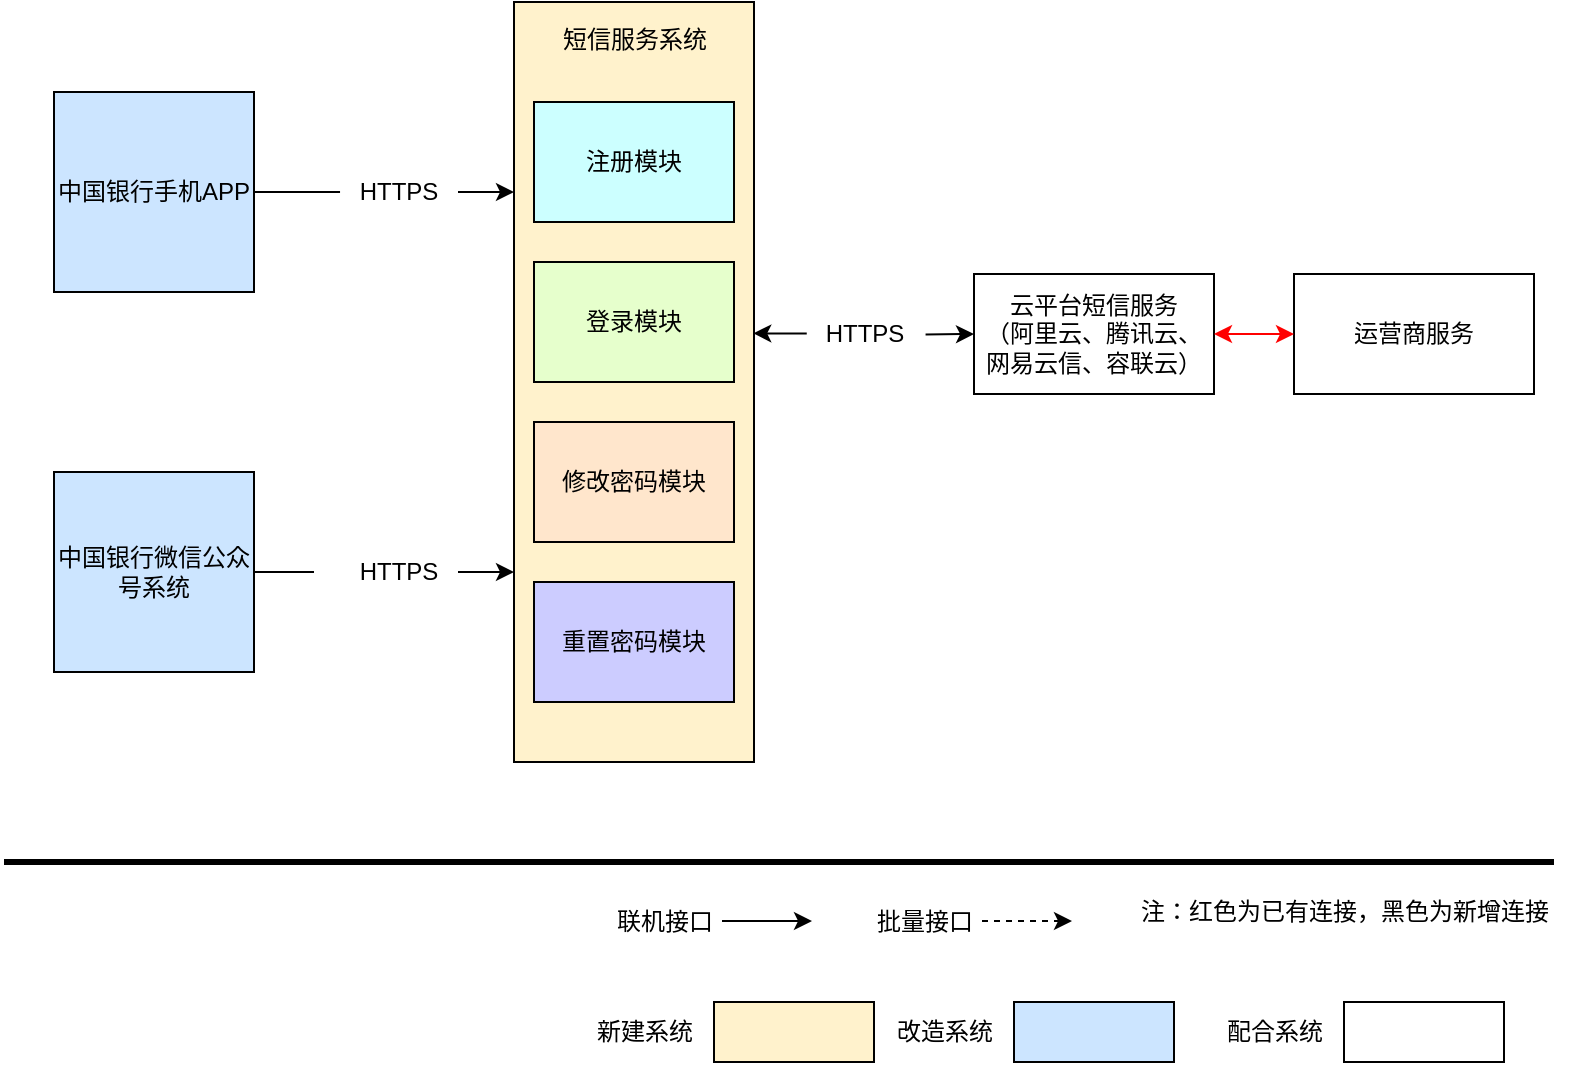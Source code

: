 <mxfile version="20.1.1" type="github">
  <diagram id="3DF-HMF9YldkH5yhk9YW" name="第 1 页">
    <mxGraphModel dx="1108" dy="675" grid="1" gridSize="10" guides="1" tooltips="1" connect="1" arrows="1" fold="1" page="1" pageScale="1" pageWidth="827" pageHeight="1169" math="0" shadow="0">
      <root>
        <mxCell id="0" />
        <mxCell id="1" parent="0" />
        <mxCell id="la58n8PUMo0xB4A3V1Z5-13" style="edgeStyle=orthogonalEdgeStyle;rounded=0;orthogonalLoop=1;jettySize=auto;html=1;strokeWidth=1;entryX=0;entryY=0.25;entryDx=0;entryDy=0;startArrow=none;" parent="1" source="la58n8PUMo0xB4A3V1Z5-15" target="la58n8PUMo0xB4A3V1Z5-4" edge="1">
          <mxGeometry relative="1" as="geometry">
            <mxPoint x="280" y="210" as="targetPoint" />
          </mxGeometry>
        </mxCell>
        <mxCell id="la58n8PUMo0xB4A3V1Z5-2" value="中国银行手机APP" style="rounded=0;whiteSpace=wrap;html=1;fillColor=#CCE5FF;" parent="1" vertex="1">
          <mxGeometry x="60" y="155" width="100" height="100" as="geometry" />
        </mxCell>
        <mxCell id="la58n8PUMo0xB4A3V1Z5-14" style="edgeStyle=orthogonalEdgeStyle;rounded=0;orthogonalLoop=1;jettySize=auto;html=1;entryX=0;entryY=0.75;entryDx=0;entryDy=0;strokeWidth=1;startArrow=none;" parent="1" source="la58n8PUMo0xB4A3V1Z5-18" target="la58n8PUMo0xB4A3V1Z5-4" edge="1">
          <mxGeometry relative="1" as="geometry" />
        </mxCell>
        <mxCell id="la58n8PUMo0xB4A3V1Z5-3" value="中国银行微信公众号系统" style="rounded=0;whiteSpace=wrap;html=1;fillColor=#CCE5FF;" parent="1" vertex="1">
          <mxGeometry x="60" y="345" width="100" height="100" as="geometry" />
        </mxCell>
        <mxCell id="la58n8PUMo0xB4A3V1Z5-4" value="" style="rounded=0;whiteSpace=wrap;html=1;fillColor=#FFF2CC;" parent="1" vertex="1">
          <mxGeometry x="290" y="110" width="120" height="380" as="geometry" />
        </mxCell>
        <mxCell id="la58n8PUMo0xB4A3V1Z5-5" value="短信服务系统" style="text;html=1;resizable=0;autosize=1;align=center;verticalAlign=middle;points=[];fillColor=none;strokeColor=none;rounded=0;" parent="1" vertex="1">
          <mxGeometry x="300" y="114" width="100" height="30" as="geometry" />
        </mxCell>
        <mxCell id="la58n8PUMo0xB4A3V1Z5-6" value="注册模块" style="rounded=0;whiteSpace=wrap;html=1;fillColor=#CCFFFF;" parent="1" vertex="1">
          <mxGeometry x="300" y="160" width="100" height="60" as="geometry" />
        </mxCell>
        <mxCell id="la58n8PUMo0xB4A3V1Z5-7" value="登录模块" style="rounded=0;whiteSpace=wrap;html=1;fillColor=#E6FFCC;" parent="1" vertex="1">
          <mxGeometry x="300" y="240" width="100" height="60" as="geometry" />
        </mxCell>
        <mxCell id="la58n8PUMo0xB4A3V1Z5-8" value="修改密码模块" style="rounded=0;whiteSpace=wrap;html=1;fillColor=#FFE6CC;" parent="1" vertex="1">
          <mxGeometry x="300" y="320" width="100" height="60" as="geometry" />
        </mxCell>
        <mxCell id="la58n8PUMo0xB4A3V1Z5-9" value="重置密码模块" style="rounded=0;whiteSpace=wrap;html=1;fillColor=#CCCCFF;" parent="1" vertex="1">
          <mxGeometry x="300" y="400" width="100" height="60" as="geometry" />
        </mxCell>
        <mxCell id="la58n8PUMo0xB4A3V1Z5-10" value="云平台短信服务&lt;br&gt;（阿里云、腾讯云、网易云信、容联云）" style="rounded=0;whiteSpace=wrap;html=1;fillColor=#FFFFFF;" parent="1" vertex="1">
          <mxGeometry x="520" y="246" width="120" height="60" as="geometry" />
        </mxCell>
        <mxCell id="la58n8PUMo0xB4A3V1Z5-11" value="运营商服务" style="rounded=0;whiteSpace=wrap;html=1;fillColor=#FFFFFF;" parent="1" vertex="1">
          <mxGeometry x="680" y="246" width="120" height="60" as="geometry" />
        </mxCell>
        <mxCell id="la58n8PUMo0xB4A3V1Z5-12" value="" style="endArrow=none;html=1;rounded=0;strokeWidth=3;" parent="1" edge="1">
          <mxGeometry width="50" height="50" relative="1" as="geometry">
            <mxPoint x="35" y="540" as="sourcePoint" />
            <mxPoint x="810" y="540" as="targetPoint" />
          </mxGeometry>
        </mxCell>
        <mxCell id="la58n8PUMo0xB4A3V1Z5-15" value="HTTPS" style="text;html=1;resizable=0;autosize=1;align=center;verticalAlign=middle;points=[];fillColor=none;strokeColor=none;rounded=0;" parent="1" vertex="1">
          <mxGeometry x="202" y="190" width="60" height="30" as="geometry" />
        </mxCell>
        <mxCell id="la58n8PUMo0xB4A3V1Z5-17" value="" style="edgeStyle=orthogonalEdgeStyle;rounded=0;orthogonalLoop=1;jettySize=auto;html=1;strokeWidth=1;entryX=0.017;entryY=0.5;entryDx=0;entryDy=0;endArrow=none;entryPerimeter=0;" parent="1" source="la58n8PUMo0xB4A3V1Z5-2" target="la58n8PUMo0xB4A3V1Z5-15" edge="1">
          <mxGeometry relative="1" as="geometry">
            <mxPoint x="290" y="205" as="targetPoint" />
            <mxPoint x="190" y="205" as="sourcePoint" />
          </mxGeometry>
        </mxCell>
        <mxCell id="la58n8PUMo0xB4A3V1Z5-18" value="HTTPS" style="text;html=1;resizable=0;autosize=1;align=center;verticalAlign=middle;points=[];fillColor=none;strokeColor=none;rounded=0;" parent="1" vertex="1">
          <mxGeometry x="202" y="380" width="60" height="30" as="geometry" />
        </mxCell>
        <mxCell id="la58n8PUMo0xB4A3V1Z5-19" value="" style="edgeStyle=orthogonalEdgeStyle;rounded=0;orthogonalLoop=1;jettySize=auto;html=1;strokeWidth=1;endArrow=none;" parent="1" source="la58n8PUMo0xB4A3V1Z5-3" edge="1">
          <mxGeometry relative="1" as="geometry">
            <mxPoint x="173" y="395" as="sourcePoint" />
            <mxPoint x="190" y="395" as="targetPoint" />
          </mxGeometry>
        </mxCell>
        <mxCell id="la58n8PUMo0xB4A3V1Z5-23" value="" style="endArrow=classic;startArrow=none;html=1;rounded=0;strokeWidth=1;exitX=1.013;exitY=0.507;exitDx=0;exitDy=0;exitPerimeter=0;entryX=0;entryY=0.5;entryDx=0;entryDy=0;" parent="1" source="la58n8PUMo0xB4A3V1Z5-24" target="la58n8PUMo0xB4A3V1Z5-10" edge="1">
          <mxGeometry width="50" height="50" relative="1" as="geometry">
            <mxPoint x="470" y="325" as="sourcePoint" />
            <mxPoint x="520" y="275" as="targetPoint" />
          </mxGeometry>
        </mxCell>
        <mxCell id="la58n8PUMo0xB4A3V1Z5-24" value="HTTPS" style="text;html=1;resizable=0;autosize=1;align=center;verticalAlign=middle;points=[];fillColor=none;strokeColor=none;rounded=0;" parent="1" vertex="1">
          <mxGeometry x="435" y="261" width="60" height="30" as="geometry" />
        </mxCell>
        <mxCell id="la58n8PUMo0xB4A3V1Z5-25" value="" style="endArrow=none;startArrow=classic;html=1;rounded=0;strokeWidth=1;exitX=0.997;exitY=0.436;exitDx=0;exitDy=0;exitPerimeter=0;entryX=0.023;entryY=0.493;entryDx=0;entryDy=0;entryPerimeter=0;" parent="1" source="la58n8PUMo0xB4A3V1Z5-4" target="la58n8PUMo0xB4A3V1Z5-24" edge="1">
          <mxGeometry width="50" height="50" relative="1" as="geometry">
            <mxPoint x="409.64" y="275.68" as="sourcePoint" />
            <mxPoint x="520" y="275" as="targetPoint" />
          </mxGeometry>
        </mxCell>
        <mxCell id="la58n8PUMo0xB4A3V1Z5-29" value="" style="endArrow=classic;startArrow=classic;html=1;rounded=0;strokeWidth=1;entryX=0;entryY=0.5;entryDx=0;entryDy=0;exitX=1;exitY=0.5;exitDx=0;exitDy=0;strokeColor=#FF0000;" parent="1" source="la58n8PUMo0xB4A3V1Z5-10" target="la58n8PUMo0xB4A3V1Z5-11" edge="1">
          <mxGeometry width="50" height="50" relative="1" as="geometry">
            <mxPoint x="640" y="310" as="sourcePoint" />
            <mxPoint x="690" y="260" as="targetPoint" />
          </mxGeometry>
        </mxCell>
        <mxCell id="la58n8PUMo0xB4A3V1Z5-30" value="联机接口" style="text;html=1;resizable=0;autosize=1;align=center;verticalAlign=middle;points=[];fillColor=none;strokeColor=none;rounded=0;" parent="1" vertex="1">
          <mxGeometry x="330" y="555" width="70" height="30" as="geometry" />
        </mxCell>
        <mxCell id="la58n8PUMo0xB4A3V1Z5-31" value="" style="endArrow=classic;html=1;rounded=0;strokeWidth=1;" parent="1" edge="1">
          <mxGeometry width="50" height="50" relative="1" as="geometry">
            <mxPoint x="394" y="569.5" as="sourcePoint" />
            <mxPoint x="439" y="569.5" as="targetPoint" />
          </mxGeometry>
        </mxCell>
        <mxCell id="la58n8PUMo0xB4A3V1Z5-32" value="批量接口" style="text;html=1;resizable=0;autosize=1;align=center;verticalAlign=middle;points=[];fillColor=none;strokeColor=none;rounded=0;" parent="1" vertex="1">
          <mxGeometry x="460" y="555" width="70" height="30" as="geometry" />
        </mxCell>
        <mxCell id="la58n8PUMo0xB4A3V1Z5-33" value="" style="endArrow=classic;html=1;rounded=0;strokeWidth=1;dashed=1;" parent="1" edge="1">
          <mxGeometry width="50" height="50" relative="1" as="geometry">
            <mxPoint x="524" y="569.5" as="sourcePoint" />
            <mxPoint x="569" y="569.5" as="targetPoint" />
          </mxGeometry>
        </mxCell>
        <mxCell id="la58n8PUMo0xB4A3V1Z5-34" value="注：红色为已有连接，黑色为新增连接" style="text;html=1;resizable=0;autosize=1;align=center;verticalAlign=middle;points=[];fillColor=none;strokeColor=none;rounded=0;" parent="1" vertex="1">
          <mxGeometry x="590" y="550" width="230" height="30" as="geometry" />
        </mxCell>
        <mxCell id="la58n8PUMo0xB4A3V1Z5-35" value="" style="rounded=0;whiteSpace=wrap;html=1;fillColor=#CCE5FF;" parent="1" vertex="1">
          <mxGeometry x="540" y="610" width="80" height="30" as="geometry" />
        </mxCell>
        <mxCell id="la58n8PUMo0xB4A3V1Z5-36" value="改造系统" style="text;html=1;resizable=0;autosize=1;align=center;verticalAlign=middle;points=[];fillColor=none;strokeColor=none;rounded=0;" parent="1" vertex="1">
          <mxGeometry x="470" y="610" width="70" height="30" as="geometry" />
        </mxCell>
        <mxCell id="la58n8PUMo0xB4A3V1Z5-37" value="" style="rounded=0;whiteSpace=wrap;html=1;fillColor=#FFF2CC;" parent="1" vertex="1">
          <mxGeometry x="390" y="610" width="80" height="30" as="geometry" />
        </mxCell>
        <mxCell id="la58n8PUMo0xB4A3V1Z5-38" value="新建系统" style="text;html=1;resizable=0;autosize=1;align=center;verticalAlign=middle;points=[];fillColor=none;strokeColor=none;rounded=0;" parent="1" vertex="1">
          <mxGeometry x="320" y="610" width="70" height="30" as="geometry" />
        </mxCell>
        <mxCell id="la58n8PUMo0xB4A3V1Z5-39" value="" style="rounded=0;whiteSpace=wrap;html=1;fillColor=#FFFFFF;" parent="1" vertex="1">
          <mxGeometry x="705" y="610" width="80" height="30" as="geometry" />
        </mxCell>
        <mxCell id="la58n8PUMo0xB4A3V1Z5-40" value="配合系统" style="text;html=1;resizable=0;autosize=1;align=center;verticalAlign=middle;points=[];fillColor=none;strokeColor=none;rounded=0;" parent="1" vertex="1">
          <mxGeometry x="635" y="610" width="70" height="30" as="geometry" />
        </mxCell>
      </root>
    </mxGraphModel>
  </diagram>
</mxfile>
